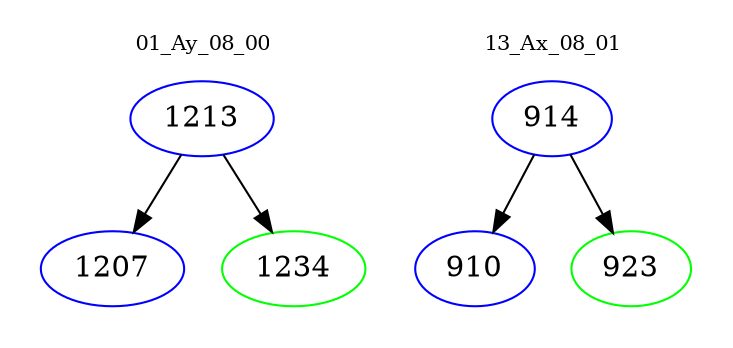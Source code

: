 digraph{
subgraph cluster_0 {
color = white
label = "01_Ay_08_00";
fontsize=10;
T0_1213 [label="1213", color="blue"]
T0_1213 -> T0_1207 [color="black"]
T0_1207 [label="1207", color="blue"]
T0_1213 -> T0_1234 [color="black"]
T0_1234 [label="1234", color="green"]
}
subgraph cluster_1 {
color = white
label = "13_Ax_08_01";
fontsize=10;
T1_914 [label="914", color="blue"]
T1_914 -> T1_910 [color="black"]
T1_910 [label="910", color="blue"]
T1_914 -> T1_923 [color="black"]
T1_923 [label="923", color="green"]
}
}
